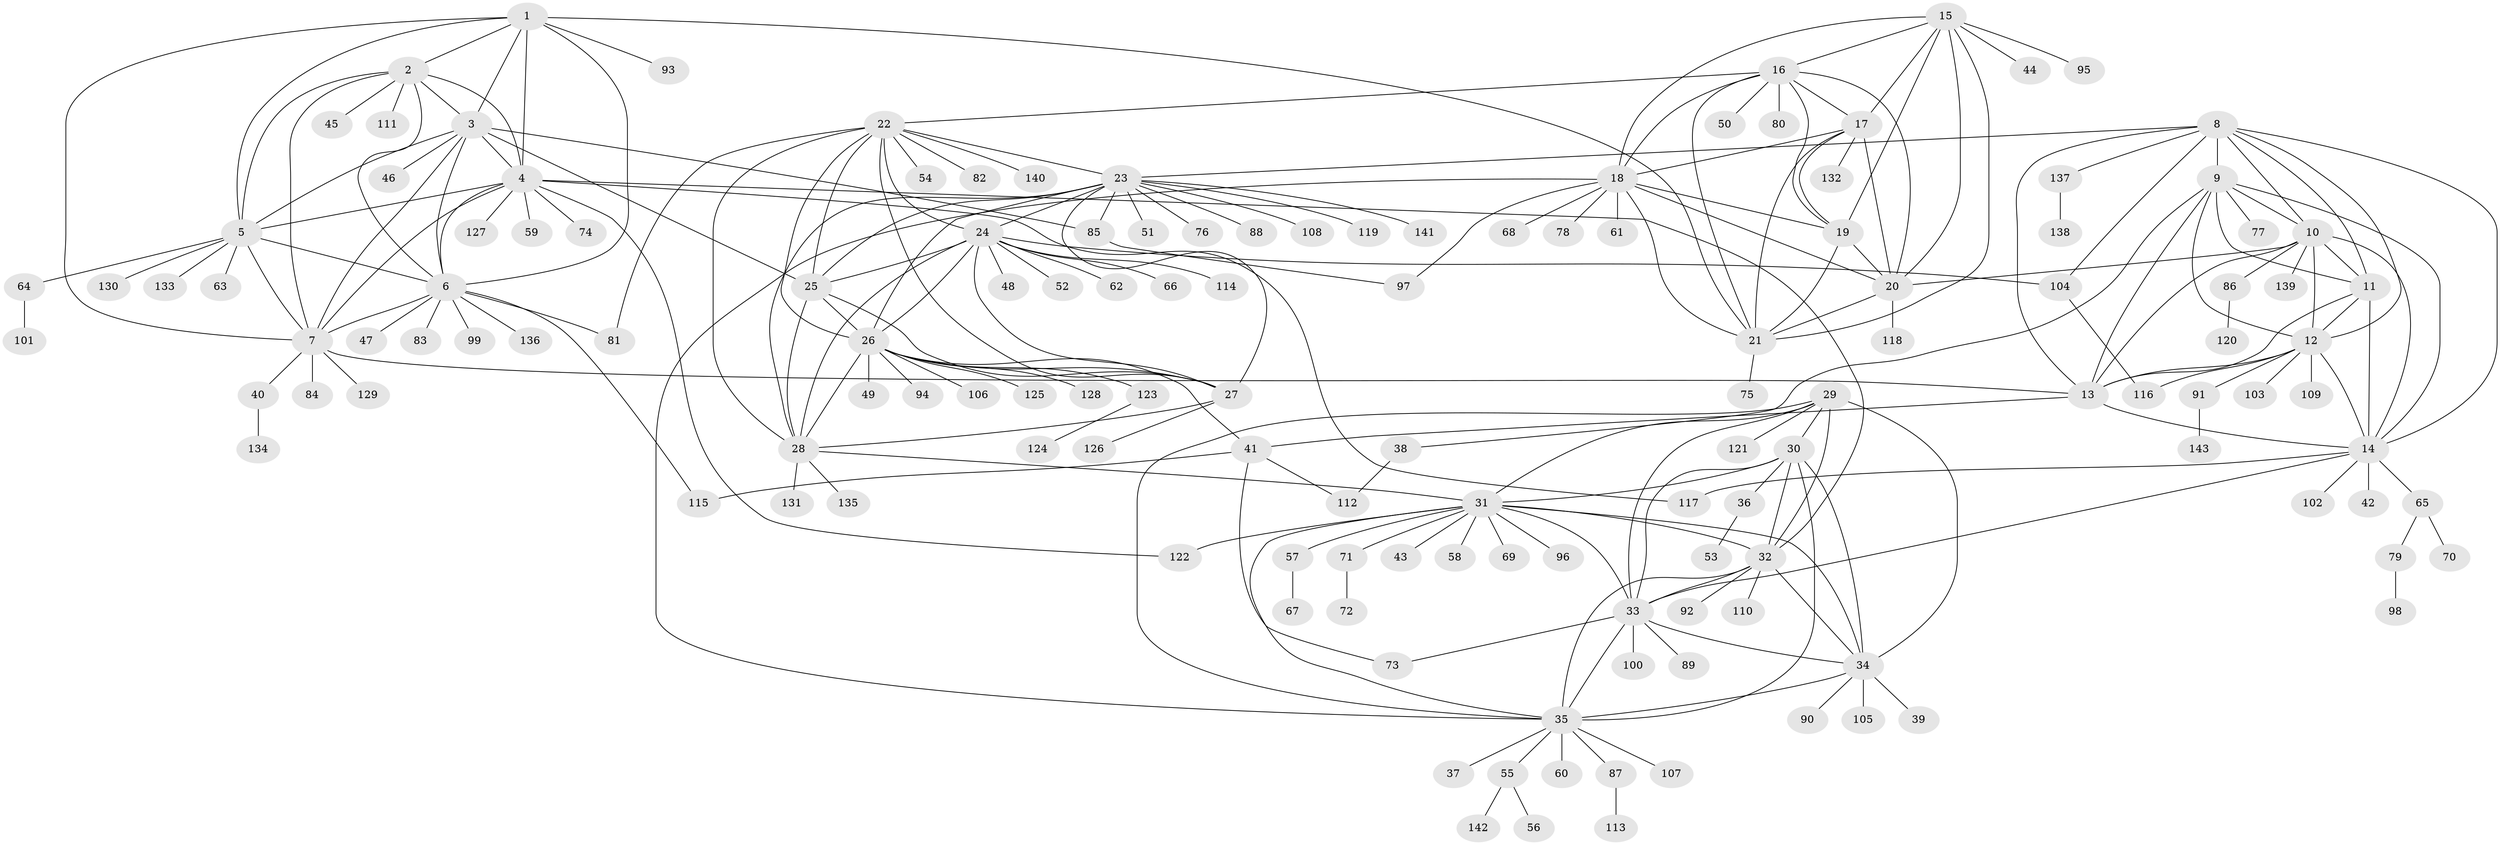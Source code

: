 // coarse degree distribution, {4: 0.02702702702702703, 11: 0.036036036036036036, 10: 0.018018018018018018, 13: 0.02702702702702703, 9: 0.036036036036036036, 7: 0.036036036036036036, 6: 0.018018018018018018, 8: 0.018018018018018018, 5: 0.018018018018018018, 1: 0.6576576576576577, 2: 0.09009009009009009, 3: 0.018018018018018018}
// Generated by graph-tools (version 1.1) at 2025/52/02/27/25 19:52:14]
// undirected, 143 vertices, 234 edges
graph export_dot {
graph [start="1"]
  node [color=gray90,style=filled];
  1;
  2;
  3;
  4;
  5;
  6;
  7;
  8;
  9;
  10;
  11;
  12;
  13;
  14;
  15;
  16;
  17;
  18;
  19;
  20;
  21;
  22;
  23;
  24;
  25;
  26;
  27;
  28;
  29;
  30;
  31;
  32;
  33;
  34;
  35;
  36;
  37;
  38;
  39;
  40;
  41;
  42;
  43;
  44;
  45;
  46;
  47;
  48;
  49;
  50;
  51;
  52;
  53;
  54;
  55;
  56;
  57;
  58;
  59;
  60;
  61;
  62;
  63;
  64;
  65;
  66;
  67;
  68;
  69;
  70;
  71;
  72;
  73;
  74;
  75;
  76;
  77;
  78;
  79;
  80;
  81;
  82;
  83;
  84;
  85;
  86;
  87;
  88;
  89;
  90;
  91;
  92;
  93;
  94;
  95;
  96;
  97;
  98;
  99;
  100;
  101;
  102;
  103;
  104;
  105;
  106;
  107;
  108;
  109;
  110;
  111;
  112;
  113;
  114;
  115;
  116;
  117;
  118;
  119;
  120;
  121;
  122;
  123;
  124;
  125;
  126;
  127;
  128;
  129;
  130;
  131;
  132;
  133;
  134;
  135;
  136;
  137;
  138;
  139;
  140;
  141;
  142;
  143;
  1 -- 2;
  1 -- 3;
  1 -- 4;
  1 -- 5;
  1 -- 6;
  1 -- 7;
  1 -- 21;
  1 -- 93;
  2 -- 3;
  2 -- 4;
  2 -- 5;
  2 -- 6;
  2 -- 7;
  2 -- 45;
  2 -- 111;
  3 -- 4;
  3 -- 5;
  3 -- 6;
  3 -- 7;
  3 -- 25;
  3 -- 46;
  3 -- 85;
  4 -- 5;
  4 -- 6;
  4 -- 7;
  4 -- 32;
  4 -- 59;
  4 -- 74;
  4 -- 117;
  4 -- 122;
  4 -- 127;
  5 -- 6;
  5 -- 7;
  5 -- 63;
  5 -- 64;
  5 -- 130;
  5 -- 133;
  6 -- 7;
  6 -- 47;
  6 -- 81;
  6 -- 83;
  6 -- 99;
  6 -- 115;
  6 -- 136;
  7 -- 13;
  7 -- 40;
  7 -- 84;
  7 -- 129;
  8 -- 9;
  8 -- 10;
  8 -- 11;
  8 -- 12;
  8 -- 13;
  8 -- 14;
  8 -- 23;
  8 -- 104;
  8 -- 137;
  9 -- 10;
  9 -- 11;
  9 -- 12;
  9 -- 13;
  9 -- 14;
  9 -- 38;
  9 -- 77;
  10 -- 11;
  10 -- 12;
  10 -- 13;
  10 -- 14;
  10 -- 20;
  10 -- 86;
  10 -- 139;
  11 -- 12;
  11 -- 13;
  11 -- 14;
  12 -- 13;
  12 -- 14;
  12 -- 91;
  12 -- 103;
  12 -- 109;
  12 -- 116;
  13 -- 14;
  13 -- 41;
  14 -- 33;
  14 -- 42;
  14 -- 65;
  14 -- 102;
  14 -- 117;
  15 -- 16;
  15 -- 17;
  15 -- 18;
  15 -- 19;
  15 -- 20;
  15 -- 21;
  15 -- 44;
  15 -- 95;
  16 -- 17;
  16 -- 18;
  16 -- 19;
  16 -- 20;
  16 -- 21;
  16 -- 22;
  16 -- 50;
  16 -- 80;
  17 -- 18;
  17 -- 19;
  17 -- 20;
  17 -- 21;
  17 -- 132;
  18 -- 19;
  18 -- 20;
  18 -- 21;
  18 -- 35;
  18 -- 61;
  18 -- 68;
  18 -- 78;
  18 -- 97;
  19 -- 20;
  19 -- 21;
  20 -- 21;
  20 -- 118;
  21 -- 75;
  22 -- 23;
  22 -- 24;
  22 -- 25;
  22 -- 26;
  22 -- 27;
  22 -- 28;
  22 -- 54;
  22 -- 81;
  22 -- 82;
  22 -- 140;
  23 -- 24;
  23 -- 25;
  23 -- 26;
  23 -- 27;
  23 -- 28;
  23 -- 51;
  23 -- 76;
  23 -- 85;
  23 -- 88;
  23 -- 108;
  23 -- 119;
  23 -- 141;
  24 -- 25;
  24 -- 26;
  24 -- 27;
  24 -- 28;
  24 -- 48;
  24 -- 52;
  24 -- 62;
  24 -- 66;
  24 -- 104;
  24 -- 114;
  25 -- 26;
  25 -- 27;
  25 -- 28;
  26 -- 27;
  26 -- 28;
  26 -- 41;
  26 -- 49;
  26 -- 94;
  26 -- 106;
  26 -- 123;
  26 -- 125;
  26 -- 128;
  27 -- 28;
  27 -- 126;
  28 -- 31;
  28 -- 131;
  28 -- 135;
  29 -- 30;
  29 -- 31;
  29 -- 32;
  29 -- 33;
  29 -- 34;
  29 -- 35;
  29 -- 121;
  30 -- 31;
  30 -- 32;
  30 -- 33;
  30 -- 34;
  30 -- 35;
  30 -- 36;
  31 -- 32;
  31 -- 33;
  31 -- 34;
  31 -- 35;
  31 -- 43;
  31 -- 57;
  31 -- 58;
  31 -- 69;
  31 -- 71;
  31 -- 96;
  31 -- 122;
  32 -- 33;
  32 -- 34;
  32 -- 35;
  32 -- 92;
  32 -- 110;
  33 -- 34;
  33 -- 35;
  33 -- 73;
  33 -- 89;
  33 -- 100;
  34 -- 35;
  34 -- 39;
  34 -- 90;
  34 -- 105;
  35 -- 37;
  35 -- 55;
  35 -- 60;
  35 -- 87;
  35 -- 107;
  36 -- 53;
  38 -- 112;
  40 -- 134;
  41 -- 73;
  41 -- 112;
  41 -- 115;
  55 -- 56;
  55 -- 142;
  57 -- 67;
  64 -- 101;
  65 -- 70;
  65 -- 79;
  71 -- 72;
  79 -- 98;
  85 -- 97;
  86 -- 120;
  87 -- 113;
  91 -- 143;
  104 -- 116;
  123 -- 124;
  137 -- 138;
}
